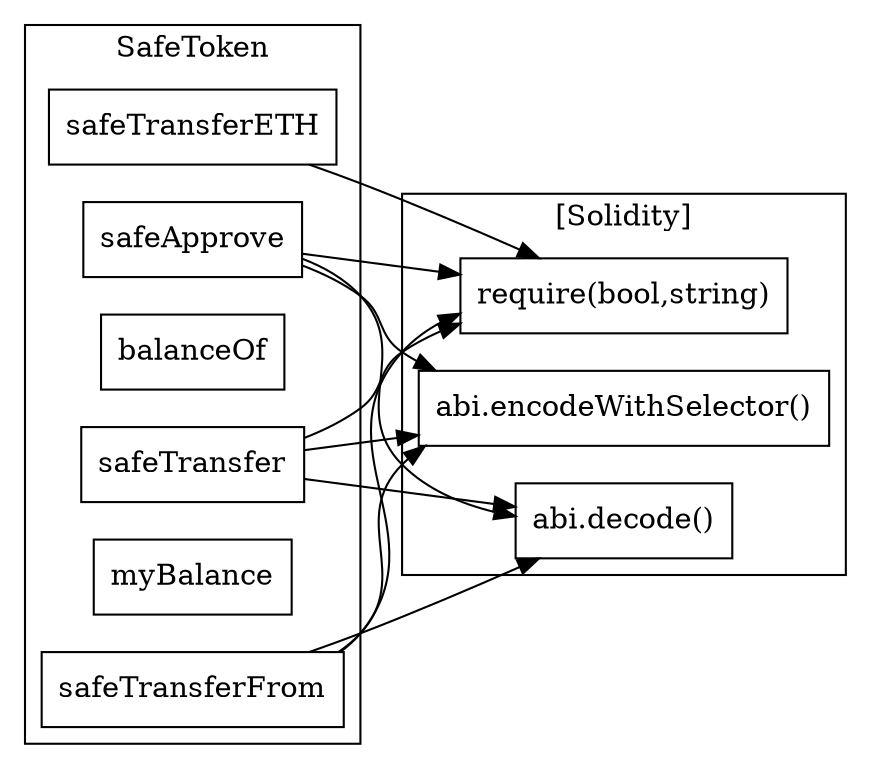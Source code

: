 strict digraph {
rankdir="LR"
node [shape=box]
subgraph cluster_202_SafeToken {
label = "SafeToken"
"202_safeApprove" [label="safeApprove"]
"202_safeTransferETH" [label="safeTransferETH"]
"202_balanceOf" [label="balanceOf"]
"202_safeTransfer" [label="safeTransfer"]
"202_myBalance" [label="myBalance"]
"202_safeTransferFrom" [label="safeTransferFrom"]
}subgraph cluster_solidity {
label = "[Solidity]"
"abi.decode()" 
"abi.encodeWithSelector()" 
"require(bool,string)" 
"202_safeApprove" -> "abi.decode()"
"202_safeTransfer" -> "abi.decode()"
"202_safeTransferFrom" -> "require(bool,string)"
"202_safeTransferETH" -> "require(bool,string)"
"202_safeApprove" -> "abi.encodeWithSelector()"
"202_safeTransferFrom" -> "abi.encodeWithSelector()"
"202_safeTransfer" -> "abi.encodeWithSelector()"
"202_safeApprove" -> "require(bool,string)"
"202_safeTransfer" -> "require(bool,string)"
"202_safeTransferFrom" -> "abi.decode()"
}
}